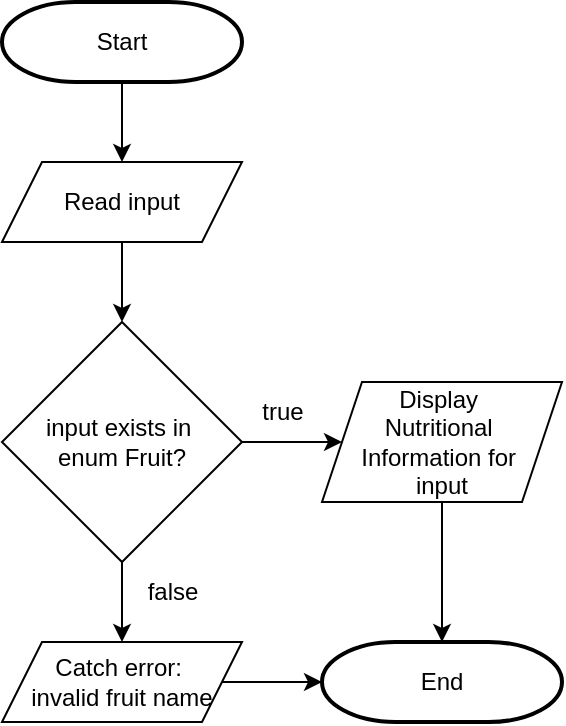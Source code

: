 <mxfile version="24.8.3">
  <diagram name="Page-1" id="ZX_iEp1viy8K16pA2VCu">
    <mxGraphModel dx="513" dy="569" grid="1" gridSize="10" guides="1" tooltips="1" connect="1" arrows="1" fold="1" page="1" pageScale="1" pageWidth="850" pageHeight="1100" math="0" shadow="0">
      <root>
        <mxCell id="0" />
        <mxCell id="1" parent="0" />
        <mxCell id="BNfQmP88XvqIPridDaQF-8" style="edgeStyle=orthogonalEdgeStyle;rounded=0;orthogonalLoop=1;jettySize=auto;html=1;exitX=0.5;exitY=1;exitDx=0;exitDy=0;exitPerimeter=0;entryX=0.5;entryY=0;entryDx=0;entryDy=0;" edge="1" parent="1" source="BNfQmP88XvqIPridDaQF-1" target="BNfQmP88XvqIPridDaQF-3">
          <mxGeometry relative="1" as="geometry" />
        </mxCell>
        <mxCell id="BNfQmP88XvqIPridDaQF-1" value="Start" style="strokeWidth=2;html=1;shape=mxgraph.flowchart.terminator;whiteSpace=wrap;" vertex="1" parent="1">
          <mxGeometry x="40" y="40" width="120" height="40" as="geometry" />
        </mxCell>
        <mxCell id="BNfQmP88XvqIPridDaQF-9" style="edgeStyle=orthogonalEdgeStyle;rounded=0;orthogonalLoop=1;jettySize=auto;html=1;exitX=0.5;exitY=1;exitDx=0;exitDy=0;entryX=0.5;entryY=0;entryDx=0;entryDy=0;" edge="1" parent="1" source="BNfQmP88XvqIPridDaQF-3" target="BNfQmP88XvqIPridDaQF-5">
          <mxGeometry relative="1" as="geometry" />
        </mxCell>
        <mxCell id="BNfQmP88XvqIPridDaQF-3" value="Read input" style="shape=parallelogram;perimeter=parallelogramPerimeter;whiteSpace=wrap;html=1;fixedSize=1;" vertex="1" parent="1">
          <mxGeometry x="40" y="120" width="120" height="40" as="geometry" />
        </mxCell>
        <mxCell id="BNfQmP88XvqIPridDaQF-10" style="edgeStyle=orthogonalEdgeStyle;rounded=0;orthogonalLoop=1;jettySize=auto;html=1;exitX=1;exitY=0.5;exitDx=0;exitDy=0;entryX=0;entryY=0.5;entryDx=0;entryDy=0;" edge="1" parent="1" source="BNfQmP88XvqIPridDaQF-5" target="BNfQmP88XvqIPridDaQF-6">
          <mxGeometry relative="1" as="geometry" />
        </mxCell>
        <mxCell id="BNfQmP88XvqIPridDaQF-11" style="edgeStyle=orthogonalEdgeStyle;rounded=0;orthogonalLoop=1;jettySize=auto;html=1;exitX=0.5;exitY=1;exitDx=0;exitDy=0;entryX=0.5;entryY=0;entryDx=0;entryDy=0;" edge="1" parent="1" source="BNfQmP88XvqIPridDaQF-5" target="BNfQmP88XvqIPridDaQF-7">
          <mxGeometry relative="1" as="geometry" />
        </mxCell>
        <mxCell id="BNfQmP88XvqIPridDaQF-5" value="input exists in&amp;nbsp;&lt;div&gt;enum Fruit?&lt;/div&gt;" style="rhombus;whiteSpace=wrap;html=1;" vertex="1" parent="1">
          <mxGeometry x="40" y="200" width="120" height="120" as="geometry" />
        </mxCell>
        <mxCell id="BNfQmP88XvqIPridDaQF-6" value="Display&amp;nbsp;&lt;div&gt;Nutritional&amp;nbsp;&lt;/div&gt;&lt;div&gt;Information for&amp;nbsp;&lt;/div&gt;&lt;div&gt;input&lt;/div&gt;" style="shape=parallelogram;perimeter=parallelogramPerimeter;whiteSpace=wrap;html=1;fixedSize=1;" vertex="1" parent="1">
          <mxGeometry x="200" y="230" width="120" height="60" as="geometry" />
        </mxCell>
        <mxCell id="BNfQmP88XvqIPridDaQF-7" value="Catch error:&amp;nbsp;&lt;div&gt;invalid fruit name&lt;/div&gt;" style="shape=parallelogram;perimeter=parallelogramPerimeter;whiteSpace=wrap;html=1;fixedSize=1;" vertex="1" parent="1">
          <mxGeometry x="40" y="360" width="120" height="40" as="geometry" />
        </mxCell>
        <mxCell id="BNfQmP88XvqIPridDaQF-12" value="End" style="strokeWidth=2;html=1;shape=mxgraph.flowchart.terminator;whiteSpace=wrap;" vertex="1" parent="1">
          <mxGeometry x="200" y="360" width="120" height="40" as="geometry" />
        </mxCell>
        <mxCell id="BNfQmP88XvqIPridDaQF-13" style="edgeStyle=orthogonalEdgeStyle;rounded=0;orthogonalLoop=1;jettySize=auto;html=1;exitX=0.5;exitY=1;exitDx=0;exitDy=0;entryX=0.5;entryY=0;entryDx=0;entryDy=0;entryPerimeter=0;" edge="1" parent="1" source="BNfQmP88XvqIPridDaQF-6" target="BNfQmP88XvqIPridDaQF-12">
          <mxGeometry relative="1" as="geometry" />
        </mxCell>
        <mxCell id="BNfQmP88XvqIPridDaQF-14" style="edgeStyle=orthogonalEdgeStyle;rounded=0;orthogonalLoop=1;jettySize=auto;html=1;exitX=1;exitY=0.5;exitDx=0;exitDy=0;entryX=0;entryY=0.5;entryDx=0;entryDy=0;entryPerimeter=0;" edge="1" parent="1" source="BNfQmP88XvqIPridDaQF-7" target="BNfQmP88XvqIPridDaQF-12">
          <mxGeometry relative="1" as="geometry" />
        </mxCell>
        <mxCell id="BNfQmP88XvqIPridDaQF-15" value="true" style="text;html=1;align=center;verticalAlign=middle;resizable=0;points=[];autosize=1;strokeColor=none;fillColor=none;" vertex="1" parent="1">
          <mxGeometry x="160" y="230" width="40" height="30" as="geometry" />
        </mxCell>
        <mxCell id="BNfQmP88XvqIPridDaQF-16" value="false" style="text;html=1;align=center;verticalAlign=middle;resizable=0;points=[];autosize=1;strokeColor=none;fillColor=none;" vertex="1" parent="1">
          <mxGeometry x="100" y="320" width="50" height="30" as="geometry" />
        </mxCell>
      </root>
    </mxGraphModel>
  </diagram>
</mxfile>
